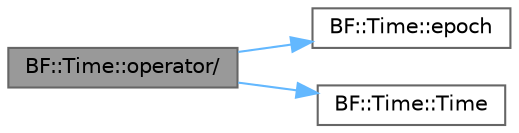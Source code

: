 digraph "BF::Time::operator/"
{
 // LATEX_PDF_SIZE
  bgcolor="transparent";
  edge [fontname=Helvetica,fontsize=10,labelfontname=Helvetica,labelfontsize=10];
  node [fontname=Helvetica,fontsize=10,shape=box,height=0.2,width=0.4];
  rankdir="LR";
  Node1 [id="Node000001",label="BF::Time::operator/",height=0.2,width=0.4,color="gray40", fillcolor="grey60", style="filled", fontcolor="black",tooltip=" "];
  Node1 -> Node2 [id="edge1_Node000001_Node000002",color="steelblue1",style="solid",tooltip=" "];
  Node2 [id="Node000002",label="BF::Time::epoch",height=0.2,width=0.4,color="grey40", fillcolor="white", style="filled",URL="$d0/df9/classBF_1_1Time.html#ae635a88ef43baaa8f3e43a6b7cb8ff30",tooltip=" "];
  Node1 -> Node3 [id="edge2_Node000001_Node000003",color="steelblue1",style="solid",tooltip=" "];
  Node3 [id="Node000003",label="BF::Time::Time",height=0.2,width=0.4,color="grey40", fillcolor="white", style="filled",URL="$d0/df9/classBF_1_1Time.html#a4245e409c7347d1d671858962c2ca3b5",tooltip=" "];
}
